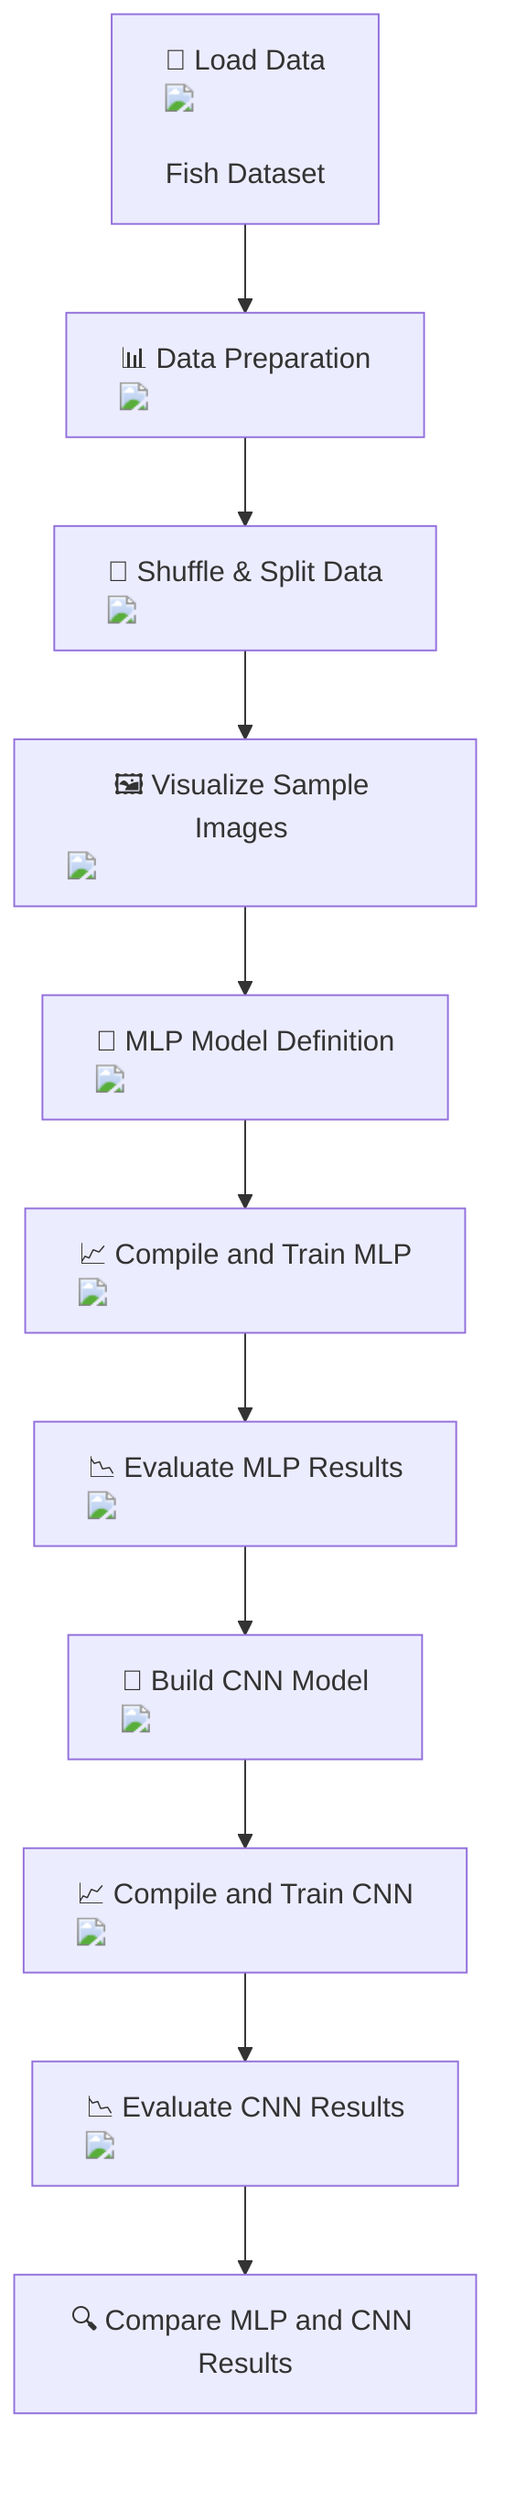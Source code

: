 flowchart TD
    A["📂 Load Data <img src='icons/file.svg'/> <br/> Fish Dataset"] --> B["📊 Data Preparation <img src='icons/table.svg'/>"]
    B --> C["🔄 Shuffle & Split Data <img src='icons/row_split.svg'/>"]
    C --> D["🖼️ Visualize Sample Images <img src='dummy_plots/barplot_template.svg'/>"]
    D --> E["🧠 MLP Model Definition <img src='icons/brain.svg'/>"]
    E --> F["📈 Compile and Train MLP <img src='icons/brain.svg'/>"]
    F --> G["📉 Evaluate MLP Results <img src='dummy_plots/hist_template.svg'/>"]
    G --> H["🧠 Build CNN Model <img src='icons/brain.svg'/>"]
    H --> I["📈 Compile and Train CNN <img src='icons/brain.svg'/>"]
    I --> J["📉 Evaluate CNN Results <img src='dummy_plots/hist_template.svg'/>"]
    J --> K["🔍 Compare MLP and CNN Results"]